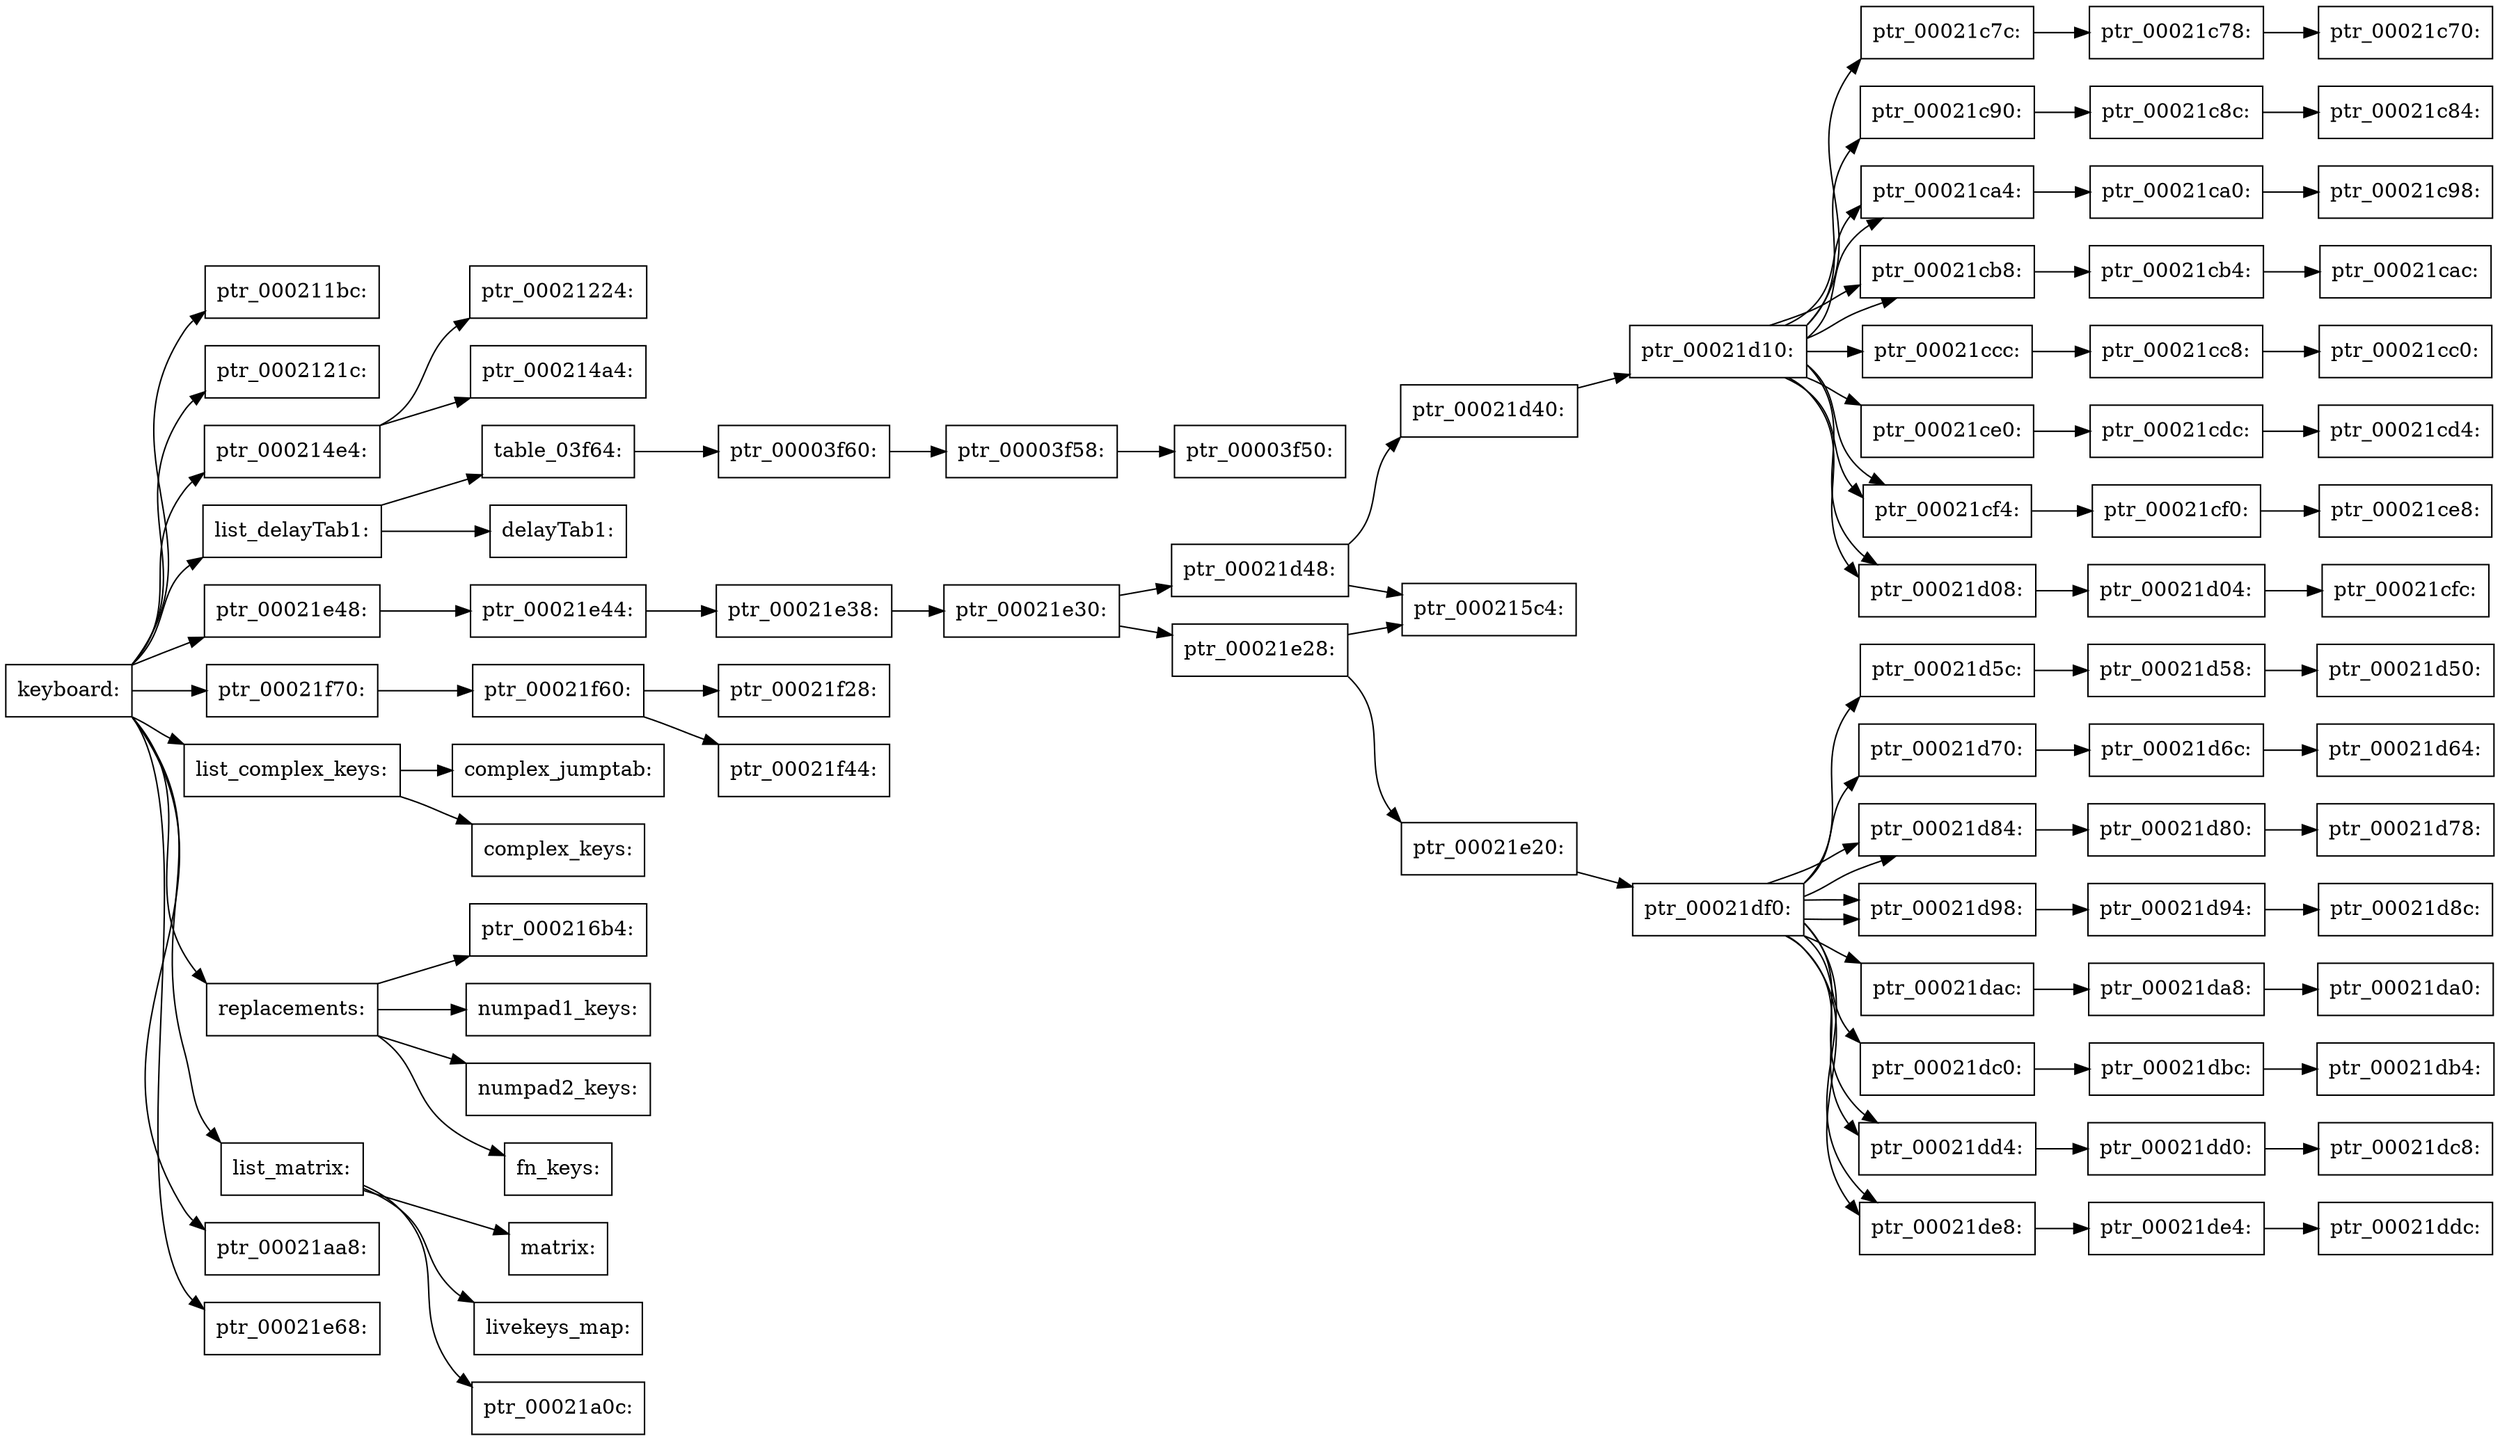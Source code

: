 digraph structs {
 rankdir=LR;
 node [shape=record];














 ptr_00003f50 [label="<p>ptr_00003f50:"]; // 8

 ptr_00003f58:p4 -> ptr_00003f50:p;
 ptr_00003f58 [label="<p>ptr_00003f58:"]; // 8

 ptr_00003f60:p0 -> ptr_00003f58:p;
 ptr_00003f60 [label="<p>ptr_00003f60:"]; // 4

 table_03f64:p4 -> ptr_00003f60:p;
 table_03f64 [label="<p>table_03f64:"]; // 8

 ptr_000211bc [label="<p>ptr_000211bc:"]; // 16

 ptr_0002121c [label="<p>ptr_0002121c:"]; // 8

 ptr_00021224 [label="<p>ptr_00021224:"]; // 24

 ptr_000214a4 [label="<p>ptr_000214a4:"]; // 64

 ptr_000214e4:p4 -> ptr_00021224:p;
 ptr_000214e4:p8 -> ptr_000214a4:p;
 ptr_000214e4 [label="<p>ptr_000214e4:"]; // 12

 delayTab1 [label="<p>delayTab1:"]; // 12

 list_delayTab1:p4 -> delayTab1:p;
 list_delayTab1:p16 -> table_03f64:p;
 list_delayTab1 [label="<p>list_delayTab1:"]; // 20

 keyboard:p0 -> ptr_00021e48:p;
 keyboard:p4 -> ptr_00021f70:p;
 keyboard:p8 -> ptr_000211bc:p;
 keyboard:p12 -> ptr_0002121c:p;
 keyboard:p16 -> ptr_000214e4:p;
 keyboard:p20 -> list_delayTab1:p;
 keyboard:p24 -> list_complex_keys:p;
 keyboard:p28 -> replacements:p;
 keyboard:p32 -> list_matrix:p;
 keyboard:p36 -> ptr_00021aa8:p;
 keyboard:p40 -> ptr_00021e68:p;
 keyboard [label="<p>keyboard:"]; // 164

 ptr_000215c4 [label="<p>ptr_000215c4:"]; // 136

 complex_jumptab [label="<p>complex_jumptab:"]; // 32

 complex_keys [label="<p>complex_keys:"]; // 56

 list_complex_keys:p4 -> complex_jumptab:p;
 list_complex_keys:p12 -> complex_keys:p;
 list_complex_keys [label="<p>list_complex_keys:"]; // 16

 ptr_000216b4 [label="<p>ptr_000216b4:"]; // 356

 numpad1_keys [label="<p>numpad1_keys:"]; // 64

 numpad2_keys [label="<p>numpad2_keys:"]; // 64

 fn_keys [label="<p>fn_keys:"]; // 36

 replacements:p4 -> ptr_000216b4:p;
 replacements:p12 -> numpad2_keys:p;
 replacements:p16 -> numpad1_keys:p;
 replacements:p24 -> fn_keys:p;
 replacements [label="<p>replacements:"]; // 28

 matrix [label="<p>matrix:"]; // 272

 livekeys_map [label="<p>livekeys_map:"]; // 36

 ptr_00021a0c [label="<p>ptr_00021a0c:"]; // 4

 list_matrix:p4 -> matrix:p;
 list_matrix:p8 -> livekeys_map:p;
 list_matrix:p12 -> ptr_00021a0c:p;
 list_matrix [label="<p>list_matrix:"]; // 16


 ptr_00021aa8 [label="<p>ptr_00021aa8:"]; // 8

 ptr_00021c70 [label="<p>ptr_00021c70:"]; // 8

 ptr_00021c78:p0 -> ptr_00021c70:p;
 ptr_00021c78 [label="<p>ptr_00021c78:"]; // 4

 ptr_00021c7c:p4 -> ptr_00021c78:p;
 ptr_00021c7c [label="<p>ptr_00021c7c:"]; // 8

 ptr_00021c84 [label="<p>ptr_00021c84:"]; // 8

 ptr_00021c8c:p0 -> ptr_00021c84:p;
 ptr_00021c8c [label="<p>ptr_00021c8c:"]; // 4

 ptr_00021c90:p4 -> ptr_00021c8c:p;
 ptr_00021c90 [label="<p>ptr_00021c90:"]; // 8

 ptr_00021c98 [label="<p>ptr_00021c98:"]; // 8

 ptr_00021ca0:p0 -> ptr_00021c98:p;
 ptr_00021ca0 [label="<p>ptr_00021ca0:"]; // 4

 ptr_00021ca4:p4 -> ptr_00021ca0:p;
 ptr_00021ca4 [label="<p>ptr_00021ca4:"]; // 8

 ptr_00021cac [label="<p>ptr_00021cac:"]; // 8

 ptr_00021cb4:p0 -> ptr_00021cac:p;
 ptr_00021cb4 [label="<p>ptr_00021cb4:"]; // 4

 ptr_00021cb8:p4 -> ptr_00021cb4:p;
 ptr_00021cb8 [label="<p>ptr_00021cb8:"]; // 8

 ptr_00021cc0 [label="<p>ptr_00021cc0:"]; // 8

 ptr_00021cc8:p0 -> ptr_00021cc0:p;
 ptr_00021cc8 [label="<p>ptr_00021cc8:"]; // 4

 ptr_00021ccc:p4 -> ptr_00021cc8:p;
 ptr_00021ccc [label="<p>ptr_00021ccc:"]; // 8

 ptr_00021cd4 [label="<p>ptr_00021cd4:"]; // 8

 ptr_00021cdc:p0 -> ptr_00021cd4:p;
 ptr_00021cdc [label="<p>ptr_00021cdc:"]; // 4

 ptr_00021ce0:p4 -> ptr_00021cdc:p;
 ptr_00021ce0 [label="<p>ptr_00021ce0:"]; // 8

 ptr_00021ce8 [label="<p>ptr_00021ce8:"]; // 8

 ptr_00021cf0:p0 -> ptr_00021ce8:p;
 ptr_00021cf0 [label="<p>ptr_00021cf0:"]; // 4

 ptr_00021cf4:p4 -> ptr_00021cf0:p;
 ptr_00021cf4 [label="<p>ptr_00021cf4:"]; // 8

 ptr_00021cfc [label="<p>ptr_00021cfc:"]; // 8

 ptr_00021d04:p0 -> ptr_00021cfc:p;
 ptr_00021d04 [label="<p>ptr_00021d04:"]; // 4

 ptr_00021d08:p4 -> ptr_00021d04:p;
 ptr_00021d08 [label="<p>ptr_00021d08:"]; // 8

 ptr_00021d10:p0 -> ptr_00021c7c:p;
 ptr_00021d10:p4 -> ptr_00021ca4:p;
 ptr_00021d10:p8 -> ptr_00021ca4:p;
 ptr_00021d10:p12 -> ptr_00021ccc:p;
 ptr_00021d10:p16 -> ptr_00021cf4:p;
 ptr_00021d10:p20 -> ptr_00021cf4:p;
 ptr_00021d10:p24 -> ptr_00021c90:p;
 ptr_00021d10:p28 -> ptr_00021cb8:p;
 ptr_00021d10:p32 -> ptr_00021cb8:p;
 ptr_00021d10:p36 -> ptr_00021ce0:p;
 ptr_00021d10:p40 -> ptr_00021d08:p;
 ptr_00021d10:p44 -> ptr_00021d08:p;
 ptr_00021d10 [label="<p>ptr_00021d10:"]; // 48

 ptr_00021d40:p4 -> ptr_00021d10:p;
 ptr_00021d40 [label="<p>ptr_00021d40:"]; // 8

 ptr_00021d48:p0 -> ptr_00021d40:p;
 ptr_00021d48:p4 -> ptr_000215c4:p;
 ptr_00021d48 [label="<p>ptr_00021d48:"]; // 8

 ptr_00021d50 [label="<p>ptr_00021d50:"]; // 8

 ptr_00021d58:p0 -> ptr_00021d50:p;
 ptr_00021d58 [label="<p>ptr_00021d58:"]; // 4

 ptr_00021d5c:p4 -> ptr_00021d58:p;
 ptr_00021d5c [label="<p>ptr_00021d5c:"]; // 8

 ptr_00021d64 [label="<p>ptr_00021d64:"]; // 8

 ptr_00021d6c:p0 -> ptr_00021d64:p;
 ptr_00021d6c [label="<p>ptr_00021d6c:"]; // 4

 ptr_00021d70:p4 -> ptr_00021d6c:p;
 ptr_00021d70 [label="<p>ptr_00021d70:"]; // 8

 ptr_00021d78 [label="<p>ptr_00021d78:"]; // 8

 ptr_00021d80:p0 -> ptr_00021d78:p;
 ptr_00021d80 [label="<p>ptr_00021d80:"]; // 4

 ptr_00021d84:p4 -> ptr_00021d80:p;
 ptr_00021d84 [label="<p>ptr_00021d84:"]; // 8

 ptr_00021d8c [label="<p>ptr_00021d8c:"]; // 8

 ptr_00021d94:p0 -> ptr_00021d8c:p;
 ptr_00021d94 [label="<p>ptr_00021d94:"]; // 4

 ptr_00021d98:p4 -> ptr_00021d94:p;
 ptr_00021d98 [label="<p>ptr_00021d98:"]; // 8

 ptr_00021da0 [label="<p>ptr_00021da0:"]; // 8

 ptr_00021da8:p0 -> ptr_00021da0:p;
 ptr_00021da8 [label="<p>ptr_00021da8:"]; // 4

 ptr_00021dac:p4 -> ptr_00021da8:p;
 ptr_00021dac [label="<p>ptr_00021dac:"]; // 8

 ptr_00021db4 [label="<p>ptr_00021db4:"]; // 8

 ptr_00021dbc:p0 -> ptr_00021db4:p;
 ptr_00021dbc [label="<p>ptr_00021dbc:"]; // 4

 ptr_00021dc0:p4 -> ptr_00021dbc:p;
 ptr_00021dc0 [label="<p>ptr_00021dc0:"]; // 8

 ptr_00021dc8 [label="<p>ptr_00021dc8:"]; // 8

 ptr_00021dd0:p0 -> ptr_00021dc8:p;
 ptr_00021dd0 [label="<p>ptr_00021dd0:"]; // 4

 ptr_00021dd4:p4 -> ptr_00021dd0:p;
 ptr_00021dd4 [label="<p>ptr_00021dd4:"]; // 8

 ptr_00021ddc [label="<p>ptr_00021ddc:"]; // 8

 ptr_00021de4:p0 -> ptr_00021ddc:p;
 ptr_00021de4 [label="<p>ptr_00021de4:"]; // 4

 ptr_00021de8:p4 -> ptr_00021de4:p;
 ptr_00021de8 [label="<p>ptr_00021de8:"]; // 8

 ptr_00021df0:p0 -> ptr_00021d5c:p;
 ptr_00021df0:p4 -> ptr_00021d84:p;
 ptr_00021df0:p8 -> ptr_00021d84:p;
 ptr_00021df0:p12 -> ptr_00021dac:p;
 ptr_00021df0:p16 -> ptr_00021dd4:p;
 ptr_00021df0:p20 -> ptr_00021dd4:p;
 ptr_00021df0:p24 -> ptr_00021d70:p;
 ptr_00021df0:p28 -> ptr_00021d98:p;
 ptr_00021df0:p32 -> ptr_00021d98:p;
 ptr_00021df0:p36 -> ptr_00021dc0:p;
 ptr_00021df0:p40 -> ptr_00021de8:p;
 ptr_00021df0:p44 -> ptr_00021de8:p;
 ptr_00021df0 [label="<p>ptr_00021df0:"]; // 48

 ptr_00021e20:p4 -> ptr_00021df0:p;
 ptr_00021e20 [label="<p>ptr_00021e20:"]; // 8

 ptr_00021e28:p0 -> ptr_00021e20:p;
 ptr_00021e28:p4 -> ptr_000215c4:p;
 ptr_00021e28 [label="<p>ptr_00021e28:"]; // 8

 ptr_00021e30:p0 -> ptr_00021d48:p;
 ptr_00021e30:p4 -> ptr_00021e28:p;
 ptr_00021e30 [label="<p>ptr_00021e30:"]; // 8

 ptr_00021e38:p8 -> ptr_00021e30:p;
 ptr_00021e38 [label="<p>ptr_00021e38:"]; // 12

 ptr_00021e44:p0 -> ptr_00021e38:p;
 ptr_00021e44 [label="<p>ptr_00021e44:"]; // 4

 ptr_00021e48:p4 -> ptr_00021e44:p;
 ptr_00021e48 [label="<p>ptr_00021e48:"]; // 8


 ptr_00021e68 [label="<p>ptr_00021e68:"]; // 8

 ptr_00021f28 [label="<p>ptr_00021f28:"]; // 28

 ptr_00021f44 [label="<p>ptr_00021f44:"]; // 28

 ptr_00021f60:p4 -> ptr_00021f28:p;
 ptr_00021f60:p12 -> ptr_00021f44:p;
 ptr_00021f60 [label="<p>ptr_00021f60:"]; // 16

 ptr_00021f70:p4 -> ptr_00021f60:p;
 ptr_00021f70 [label="<p>ptr_00021f70:"]; // 428

}
